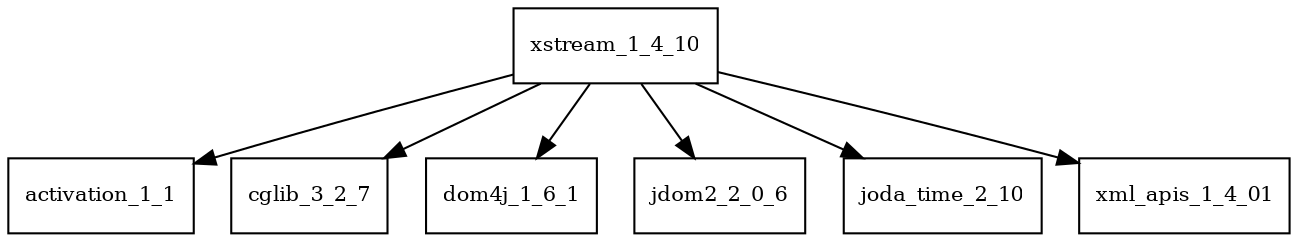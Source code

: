 digraph xstream_1_4_10_dependencies {
  node [shape = box, fontsize=10.0];
  xstream_1_4_10 -> activation_1_1;
  xstream_1_4_10 -> cglib_3_2_7;
  xstream_1_4_10 -> dom4j_1_6_1;
  xstream_1_4_10 -> jdom2_2_0_6;
  xstream_1_4_10 -> joda_time_2_10;
  xstream_1_4_10 -> xml_apis_1_4_01;
}
